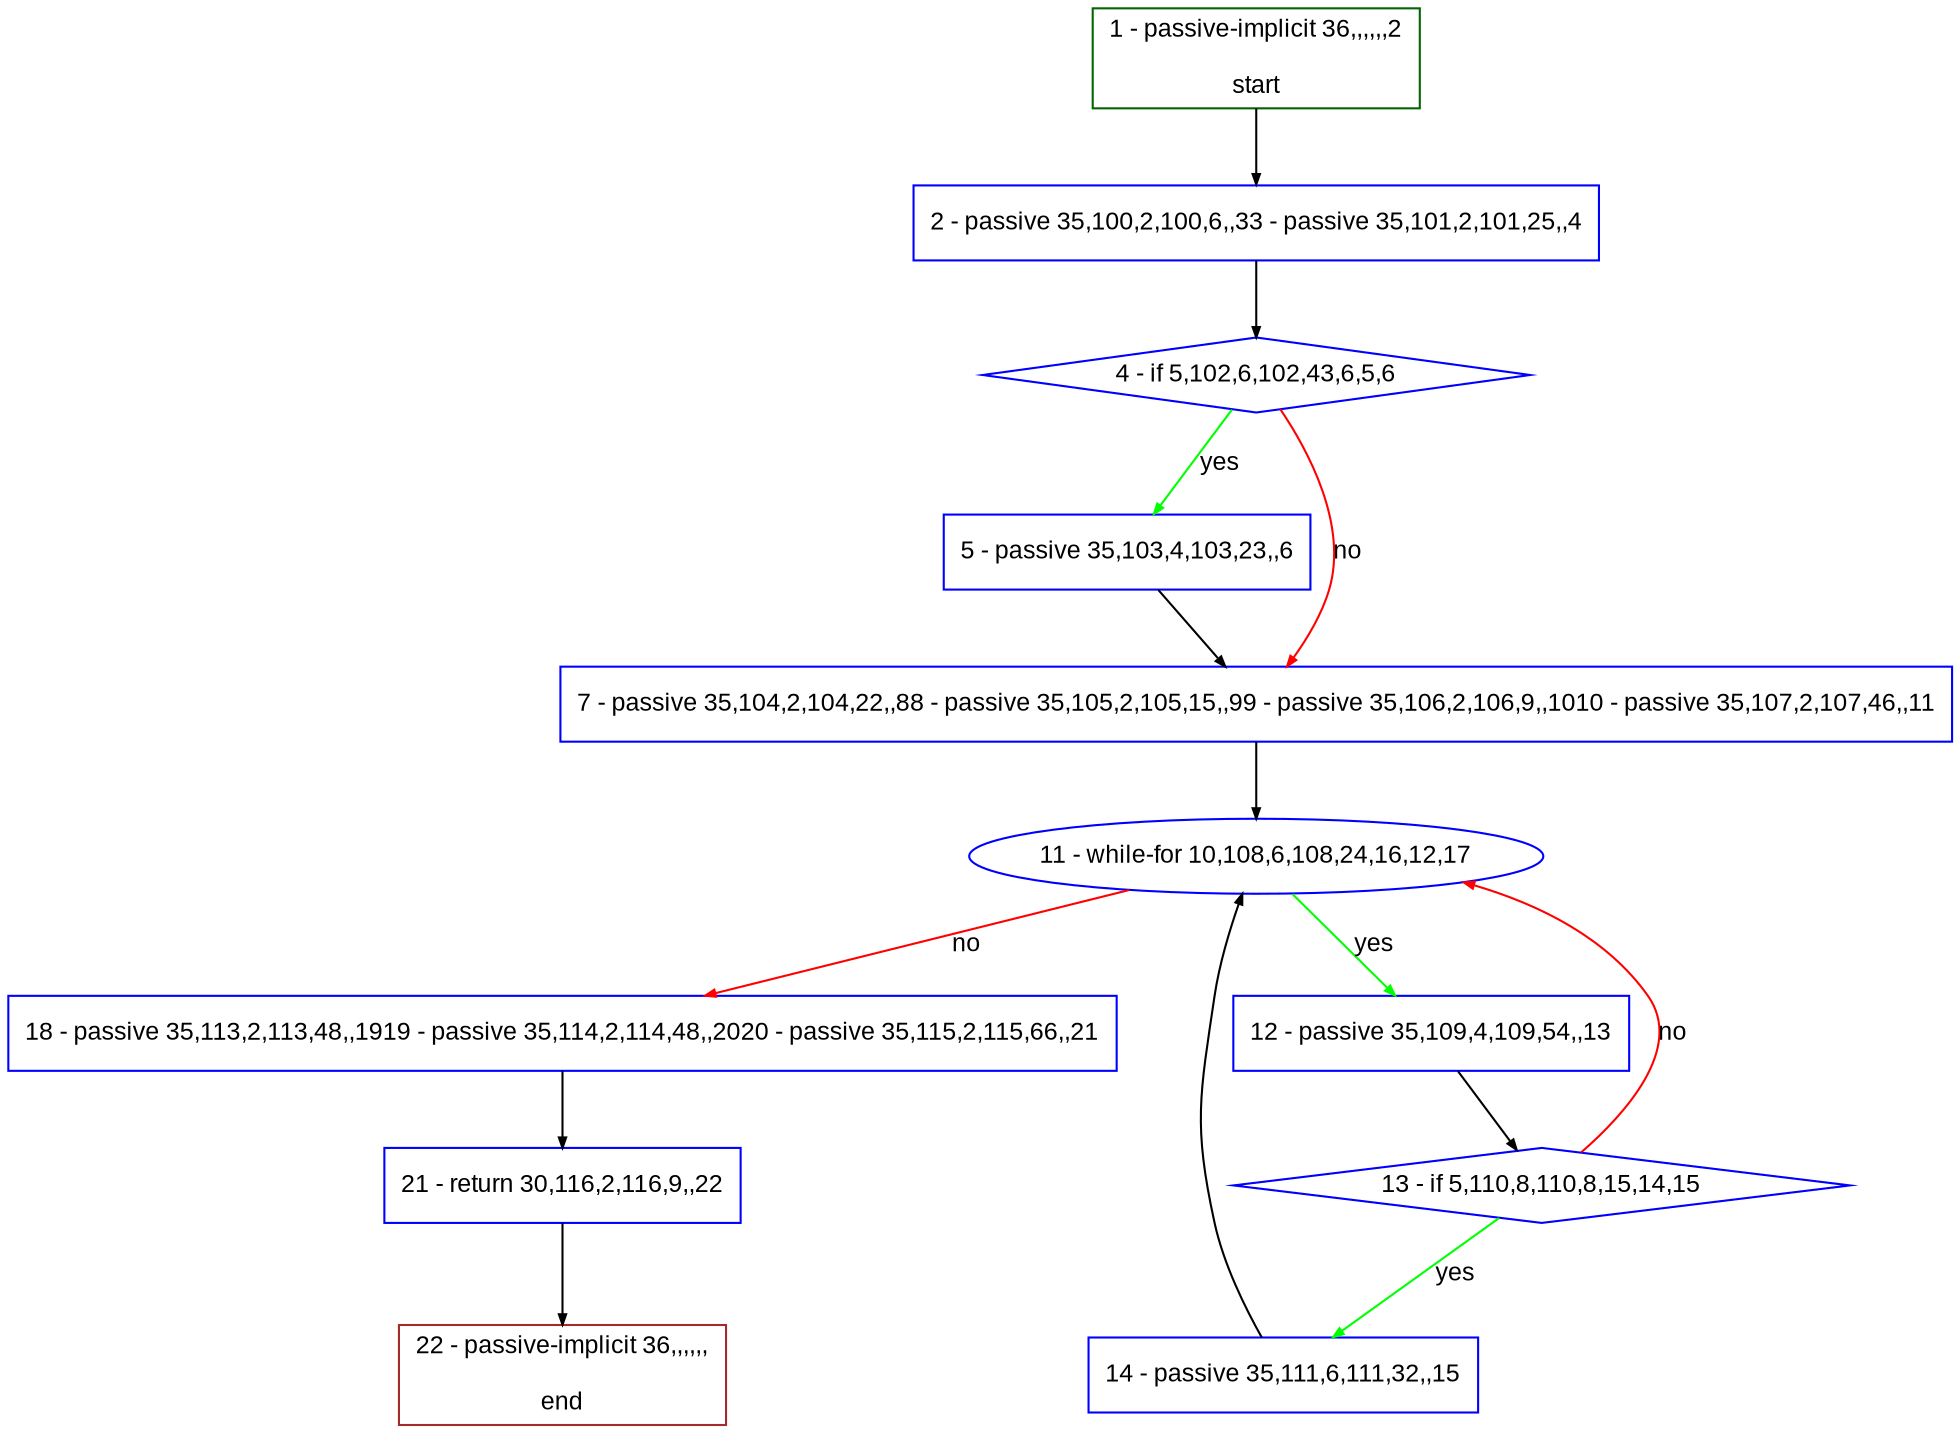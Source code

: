 digraph "" {
  graph [pack="true", label="", fontsize="12", packmode="clust", fontname="Arial", fillcolor="#FFFFCC", bgcolor="white", style="rounded,filled", compound="true"];
  node [node_initialized="no", label="", color="grey", fontsize="12", fillcolor="white", fontname="Arial", style="filled", shape="rectangle", compound="true", fixedsize="false"];
  edge [fontcolor="black", arrowhead="normal", arrowtail="none", arrowsize="0.5", ltail="", label="", color="black", fontsize="12", lhead="", fontname="Arial", dir="forward", compound="true"];
  __N1 [label="2 - passive 35,100,2,100,6,,33 - passive 35,101,2,101,25,,4", color="#0000ff", fillcolor="#ffffff", style="filled", shape="box"];
  __N2 [label="1 - passive-implicit 36,,,,,,2\n\nstart", color="#006400", fillcolor="#ffffff", style="filled", shape="box"];
  __N3 [label="4 - if 5,102,6,102,43,6,5,6", color="#0000ff", fillcolor="#ffffff", style="filled", shape="diamond"];
  __N4 [label="5 - passive 35,103,4,103,23,,6", color="#0000ff", fillcolor="#ffffff", style="filled", shape="box"];
  __N5 [label="7 - passive 35,104,2,104,22,,88 - passive 35,105,2,105,15,,99 - passive 35,106,2,106,9,,1010 - passive 35,107,2,107,46,,11", color="#0000ff", fillcolor="#ffffff", style="filled", shape="box"];
  __N6 [label="11 - while-for 10,108,6,108,24,16,12,17", color="#0000ff", fillcolor="#ffffff", style="filled", shape="oval"];
  __N7 [label="12 - passive 35,109,4,109,54,,13", color="#0000ff", fillcolor="#ffffff", style="filled", shape="box"];
  __N8 [label="18 - passive 35,113,2,113,48,,1919 - passive 35,114,2,114,48,,2020 - passive 35,115,2,115,66,,21", color="#0000ff", fillcolor="#ffffff", style="filled", shape="box"];
  __N9 [label="13 - if 5,110,8,110,8,15,14,15", color="#0000ff", fillcolor="#ffffff", style="filled", shape="diamond"];
  __N10 [label="14 - passive 35,111,6,111,32,,15", color="#0000ff", fillcolor="#ffffff", style="filled", shape="box"];
  __N11 [label="21 - return 30,116,2,116,9,,22", color="#0000ff", fillcolor="#ffffff", style="filled", shape="box"];
  __N12 [label="22 - passive-implicit 36,,,,,,\n\nend", color="#a52a2a", fillcolor="#ffffff", style="filled", shape="box"];
  __N2 -> __N1 [arrowhead="normal", arrowtail="none", color="#000000", label="", dir="forward"];
  __N1 -> __N3 [arrowhead="normal", arrowtail="none", color="#000000", label="", dir="forward"];
  __N3 -> __N4 [arrowhead="normal", arrowtail="none", color="#00ff00", label="yes", dir="forward"];
  __N3 -> __N5 [arrowhead="normal", arrowtail="none", color="#ff0000", label="no", dir="forward"];
  __N4 -> __N5 [arrowhead="normal", arrowtail="none", color="#000000", label="", dir="forward"];
  __N5 -> __N6 [arrowhead="normal", arrowtail="none", color="#000000", label="", dir="forward"];
  __N6 -> __N7 [arrowhead="normal", arrowtail="none", color="#00ff00", label="yes", dir="forward"];
  __N6 -> __N8 [arrowhead="normal", arrowtail="none", color="#ff0000", label="no", dir="forward"];
  __N7 -> __N9 [arrowhead="normal", arrowtail="none", color="#000000", label="", dir="forward"];
  __N9 -> __N6 [arrowhead="normal", arrowtail="none", color="#ff0000", label="no", dir="forward"];
  __N9 -> __N10 [arrowhead="normal", arrowtail="none", color="#00ff00", label="yes", dir="forward"];
  __N10 -> __N6 [arrowhead="normal", arrowtail="none", color="#000000", label="", dir="forward"];
  __N8 -> __N11 [arrowhead="normal", arrowtail="none", color="#000000", label="", dir="forward"];
  __N11 -> __N12 [arrowhead="normal", arrowtail="none", color="#000000", label="", dir="forward"];
}
